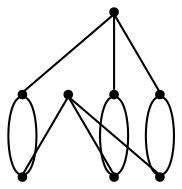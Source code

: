 graph {
  node [shape=point,comment="{\"directed\":false,\"doi\":\"10.1007/978-3-031-22203-0_12\",\"figure\":\"6 (3)\"}"]

  v0 [pos="847.2433022052227,478.20066041351583"]
  v1 [pos="847.2433022052227,300.9913232193561"]
  v2 [pos="747.5607632652176,478.20066041351583"]
  v3 [pos="747.5607632652177,300.9913232193561"]
  v4 [pos="647.8782243252126,478.20066041351583"]
  v5 [pos="647.8782243252126,300.9913232193561"]
  v6 [pos="747.5607632652177,256.6847285490446"]
  v7 [pos="747.5607632652177,522.5031854749709"]

  v0 -- v1 [id="-1",pos="847.2433022052227,478.20066041351583 891.5461794647821,433.8983261149759 891.5461794647821,411.74922556395325 891.5461794647821,393.2881762451427 891.5461794647821,374.831291916646 891.5461794647821,360.05829383004755 884.1616565175245,345.29362572407683 876.7813304058351,330.52479262779224 862.0081512641697,315.7559277376884 854.6278251524802,308.3756920767696 850.9355636788514,304.6834758542436 849.0894329420371,302.83736774298063 847.2433022052227,300.9913232193561"]
  v0 -- v1 [id="-2",pos="847.2433022052227,478.20066041351583 802.9404249456633,433.8983261149759 802.9404249456633,411.74922556395325 802.9404249456633,393.2881762451427 802.9404249456633,374.831291916646 802.9404249456633,360.05829383004755 810.3249478929208,345.29362572407683 817.7052740046103,330.52479262779224 832.4742563107077,315.7559277376884 839.8587792579651,308.3756920767696 843.551040731594,304.6834758542436 845.3971714684083,302.83736774298063 847.2433022052227,300.9913232193561"]
  v2 -- v3 [id="-3",pos="747.5607632652176,478.20066041351583 791.863640524777,433.8983261149759 791.863640524777,411.74922556395325 791.863640524777,393.2881762451427 791.863640524777,374.831291916646 791.863640524777,360.05829383004755 784.4791175775196,345.29362572407683 777.09879146583,330.52479262779224 762.3256123241646,315.7559277376884 754.9452862124751,308.3756920767696 751.2530247388464,304.6834758542436 749.406894002032,302.83736774298063 747.5607632652177,300.9913232193561"]
  v2 -- v3 [id="-4",pos="747.5607632652176,478.20066041351583 703.2578860056583,433.8983261149759 703.2578860056583,411.74922556395325 703.2578860056583,393.2881762451427 703.2578860056583,374.831291916646 703.2578860056583,360.05829383004755 710.6424089529158,345.29362572407683 718.0227350646053,330.52479262779224 732.7959142062707,315.7559277376884 740.1762403179602,308.3756920767696 743.8685017915889,304.6834758542436 745.7146325284033,302.83736774298063 747.5607632652177,300.9913232193561"]
  v4 -- v5 [id="-5",pos="647.8782243252126,478.20066041351583 692.181101584772,433.8983261149759 692.181101584772,411.74922556395325 692.181101584772,393.2881762451427 692.181101584772,374.831291916646 692.181101584772,360.05829383004755 684.7965786375145,345.29362572407683 677.416252525825,330.52479262779224 662.6472702197277,315.7559277376884 655.2627472724702,308.3756920767696 651.5704857988414,304.6834758542436 649.724355062027,302.83736774298063 647.8782243252126,300.9913232193561"]
  v4 -- v5 [id="-6",pos="647.8782243252126,478.20066041351583 603.5753470656532,433.8983261149759 603.5753470656532,411.74922556395325 603.5753470656532,393.2881762451427 603.5753470656532,374.831291916646 603.5753470656532,360.05829383004755 610.9598700129108,345.29362572407683 618.3401961246002,330.52479262779224 633.1133752662656,315.7559277376884 640.4937013779551,308.3756920767696 644.1859628515838,304.6834758542436 646.0320935883982,302.83736774298063 647.8782243252126,300.9913232193561"]
  v6 -- v3 [id="-7",pos="747.5607632652177,256.6847285490446 747.5607632652177,300.9913232193561 747.5607632652177,300.9913232193561 747.5607632652177,300.9913232193561"]
  v6 -- v5 [id="-8",pos="747.5607632652177,256.6847285490446 647.8782243252126,300.9913232193561 647.8782243252126,300.9913232193561 647.8782243252126,300.9913232193561"]
  v6 -- v1 [id="-9",pos="747.5607632652177,256.6847285490446 847.2433022052227,300.9913232193561 847.2433022052227,300.9913232193561 847.2433022052227,300.9913232193561"]
  v7 -- v0 [id="-10",pos="747.5607632652177,522.5031854749709 847.2433022052227,478.20066041351583 847.2433022052227,478.20066041351583 847.2433022052227,478.20066041351583"]
  v7 -- v4 [id="-11",pos="747.5607632652177,522.5031854749709 647.8782243252126,478.20066041351583 647.8782243252126,478.20066041351583 647.8782243252126,478.20066041351583"]
  v7 -- v2 [id="-12",pos="747.5607632652177,522.5031854749709 747.5607632652176,478.20066041351583 747.5607632652176,478.20066041351583 747.5607632652176,478.20066041351583"]
}